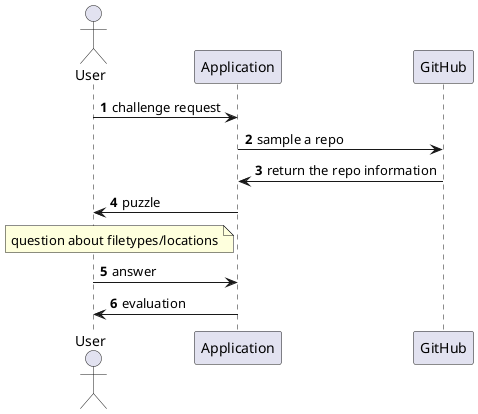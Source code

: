 @startuml
autonumber

actor User as user
participant "Application" as app
participant "GitHub" as github

user -> app: challenge request
app -> github: sample a repo
github -> app: return the repo information
app -> user: puzzle
note left of app: question about filetypes/locations
user -> app: answer
app -> user: evaluation
@enduml